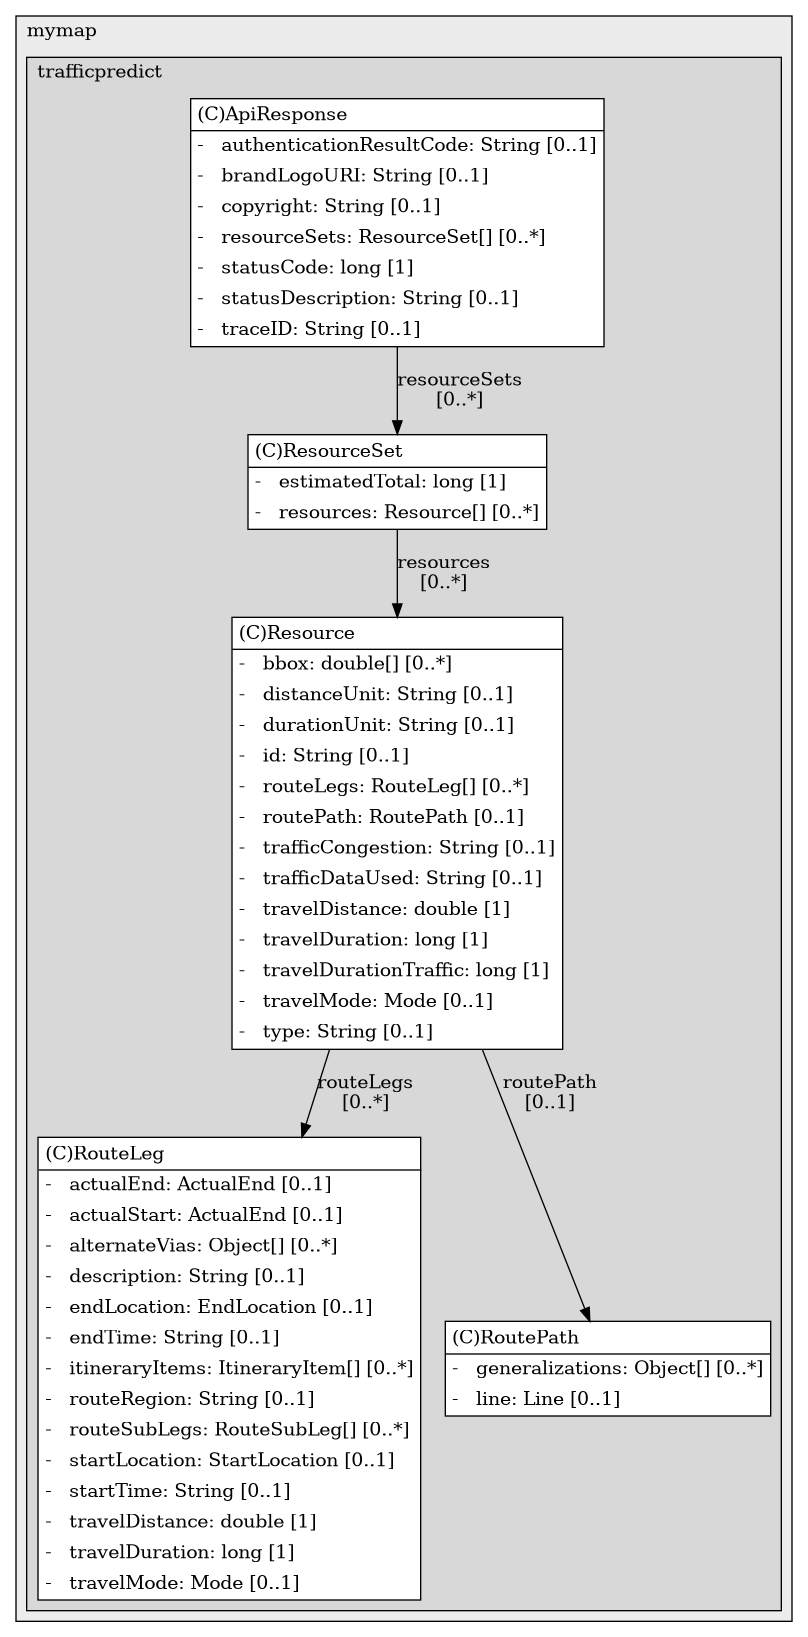@startuml

/' diagram meta data start
config=StructureConfiguration;
{
  "projectClassification": {
    "searchMode": "OpenProject", // OpenProject, AllProjects
    "includedProjects": "",
    "pathEndKeywords": "*.impl",
    "isClientPath": "",
    "isClientName": "",
    "isTestPath": "",
    "isTestName": "",
    "isMappingPath": "",
    "isMappingName": "",
    "isDataAccessPath": "",
    "isDataAccessName": "",
    "isDataStructurePath": "",
    "isDataStructureName": "",
    "isInterfaceStructuresPath": "",
    "isInterfaceStructuresName": "",
    "isEntryPointPath": "",
    "isEntryPointName": "",
    "treatFinalFieldsAsMandatory": false
  },
  "graphRestriction": {
    "classPackageExcludeFilter": "",
    "classPackageIncludeFilter": "",
    "classNameExcludeFilter": "",
    "classNameIncludeFilter": "",
    "methodNameExcludeFilter": "",
    "methodNameIncludeFilter": "",
    "removeByInheritance": "", // inheritance/annotation based filtering is done in a second step
    "removeByAnnotation": "",
    "removeByClassPackage": "", // cleanup the graph after inheritance/annotation based filtering is done
    "removeByClassName": "",
    "cutMappings": false,
    "cutEnum": true,
    "cutTests": true,
    "cutClient": true,
    "cutDataAccess": true,
    "cutInterfaceStructures": true,
    "cutDataStructures": true,
    "cutGetterAndSetter": true,
    "cutConstructors": true
  },
  "graphTraversal": {
    "forwardDepth": 3,
    "backwardDepth": 3,
    "classPackageExcludeFilter": "",
    "classPackageIncludeFilter": "",
    "classNameExcludeFilter": "",
    "classNameIncludeFilter": "",
    "methodNameExcludeFilter": "",
    "methodNameIncludeFilter": "",
    "hideMappings": false,
    "hideDataStructures": false,
    "hidePrivateMethods": true,
    "hideInterfaceCalls": true, // indirection: implementation -> interface (is hidden) -> implementation
    "onlyShowApplicationEntryPoints": false, // root node is included
    "useMethodCallsForStructureDiagram": "ForwardOnly" // ForwardOnly, BothDirections, No
  },
  "details": {
    "aggregation": "GroupByClass", // ByClass, GroupByClass, None
    "showClassGenericTypes": true,
    "showMethods": true,
    "showMethodParameterNames": true,
    "showMethodParameterTypes": true,
    "showMethodReturnType": true,
    "showPackageLevels": 2,
    "showDetailedClassStructure": true
  },
  "rootClass": "com.mymap.trafficpredict.dto.ApiResponse",
  "extensionCallbackMethod": "" // qualified.class.name#methodName - signature: public static String method(String)
}
diagram meta data end '/



digraph g {
    rankdir="TB"
    splines=polyline
    

'nodes 
subgraph cluster_104376368 { 
   	label=mymap
	labeljust=l
	fillcolor="#ececec"
	style=filled
   
   subgraph cluster_136718918 { 
   	label=trafficpredict
	labeljust=l
	fillcolor="#d8d8d8"
	style=filled
   
   ApiResponse1402130568[
	label=<<TABLE BORDER="1" CELLBORDER="0" CELLPADDING="4" CELLSPACING="0">
<TR><TD ALIGN="LEFT" >(C)ApiResponse</TD></TR>
<HR/>
<TR><TD ALIGN="LEFT" >-   authenticationResultCode: String [0..1]</TD></TR>
<TR><TD ALIGN="LEFT" >-   brandLogoURI: String [0..1]</TD></TR>
<TR><TD ALIGN="LEFT" >-   copyright: String [0..1]</TD></TR>
<TR><TD ALIGN="LEFT" >-   resourceSets: ResourceSet[] [0..*]</TD></TR>
<TR><TD ALIGN="LEFT" >-   statusCode: long [1]</TD></TR>
<TR><TD ALIGN="LEFT" >-   statusDescription: String [0..1]</TD></TR>
<TR><TD ALIGN="LEFT" >-   traceID: String [0..1]</TD></TR>
</TABLE>>
	style=filled
	margin=0
	shape=plaintext
	fillcolor="#FFFFFF"
];

Resource1402130568[
	label=<<TABLE BORDER="1" CELLBORDER="0" CELLPADDING="4" CELLSPACING="0">
<TR><TD ALIGN="LEFT" >(C)Resource</TD></TR>
<HR/>
<TR><TD ALIGN="LEFT" >-   bbox: double[] [0..*]</TD></TR>
<TR><TD ALIGN="LEFT" >-   distanceUnit: String [0..1]</TD></TR>
<TR><TD ALIGN="LEFT" >-   durationUnit: String [0..1]</TD></TR>
<TR><TD ALIGN="LEFT" >-   id: String [0..1]</TD></TR>
<TR><TD ALIGN="LEFT" >-   routeLegs: RouteLeg[] [0..*]</TD></TR>
<TR><TD ALIGN="LEFT" >-   routePath: RoutePath [0..1]</TD></TR>
<TR><TD ALIGN="LEFT" >-   trafficCongestion: String [0..1]</TD></TR>
<TR><TD ALIGN="LEFT" >-   trafficDataUsed: String [0..1]</TD></TR>
<TR><TD ALIGN="LEFT" >-   travelDistance: double [1]</TD></TR>
<TR><TD ALIGN="LEFT" >-   travelDuration: long [1]</TD></TR>
<TR><TD ALIGN="LEFT" >-   travelDurationTraffic: long [1]</TD></TR>
<TR><TD ALIGN="LEFT" >-   travelMode: Mode [0..1]</TD></TR>
<TR><TD ALIGN="LEFT" >-   type: String [0..1]</TD></TR>
</TABLE>>
	style=filled
	margin=0
	shape=plaintext
	fillcolor="#FFFFFF"
];

ResourceSet1402130568[
	label=<<TABLE BORDER="1" CELLBORDER="0" CELLPADDING="4" CELLSPACING="0">
<TR><TD ALIGN="LEFT" >(C)ResourceSet</TD></TR>
<HR/>
<TR><TD ALIGN="LEFT" >-   estimatedTotal: long [1]</TD></TR>
<TR><TD ALIGN="LEFT" >-   resources: Resource[] [0..*]</TD></TR>
</TABLE>>
	style=filled
	margin=0
	shape=plaintext
	fillcolor="#FFFFFF"
];

RouteLeg1402130568[
	label=<<TABLE BORDER="1" CELLBORDER="0" CELLPADDING="4" CELLSPACING="0">
<TR><TD ALIGN="LEFT" >(C)RouteLeg</TD></TR>
<HR/>
<TR><TD ALIGN="LEFT" >-   actualEnd: ActualEnd [0..1]</TD></TR>
<TR><TD ALIGN="LEFT" >-   actualStart: ActualEnd [0..1]</TD></TR>
<TR><TD ALIGN="LEFT" >-   alternateVias: Object[] [0..*]</TD></TR>
<TR><TD ALIGN="LEFT" >-   description: String [0..1]</TD></TR>
<TR><TD ALIGN="LEFT" >-   endLocation: EndLocation [0..1]</TD></TR>
<TR><TD ALIGN="LEFT" >-   endTime: String [0..1]</TD></TR>
<TR><TD ALIGN="LEFT" >-   itineraryItems: ItineraryItem[] [0..*]</TD></TR>
<TR><TD ALIGN="LEFT" >-   routeRegion: String [0..1]</TD></TR>
<TR><TD ALIGN="LEFT" >-   routeSubLegs: RouteSubLeg[] [0..*]</TD></TR>
<TR><TD ALIGN="LEFT" >-   startLocation: StartLocation [0..1]</TD></TR>
<TR><TD ALIGN="LEFT" >-   startTime: String [0..1]</TD></TR>
<TR><TD ALIGN="LEFT" >-   travelDistance: double [1]</TD></TR>
<TR><TD ALIGN="LEFT" >-   travelDuration: long [1]</TD></TR>
<TR><TD ALIGN="LEFT" >-   travelMode: Mode [0..1]</TD></TR>
</TABLE>>
	style=filled
	margin=0
	shape=plaintext
	fillcolor="#FFFFFF"
];

RoutePath1402130568[
	label=<<TABLE BORDER="1" CELLBORDER="0" CELLPADDING="4" CELLSPACING="0">
<TR><TD ALIGN="LEFT" >(C)RoutePath</TD></TR>
<HR/>
<TR><TD ALIGN="LEFT" >-   generalizations: Object[] [0..*]</TD></TR>
<TR><TD ALIGN="LEFT" >-   line: Line [0..1]</TD></TR>
</TABLE>>
	style=filled
	margin=0
	shape=plaintext
	fillcolor="#FFFFFF"
];
} 
} 

'edges    
ApiResponse1402130568 -> ResourceSet1402130568[label="resourceSets
[0..*]"];
Resource1402130568 -> RouteLeg1402130568[label="routeLegs
[0..*]"];
Resource1402130568 -> RoutePath1402130568[label="routePath
[0..1]"];
ResourceSet1402130568 -> Resource1402130568[label="resources
[0..*]"];
    
}
@enduml